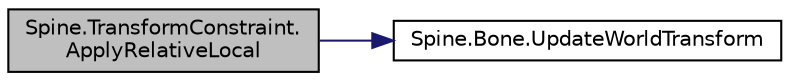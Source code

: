 digraph "Spine.TransformConstraint.ApplyRelativeLocal"
{
 // LATEX_PDF_SIZE
  edge [fontname="Helvetica",fontsize="10",labelfontname="Helvetica",labelfontsize="10"];
  node [fontname="Helvetica",fontsize="10",shape=record];
  rankdir="LR";
  Node1 [label="Spine.TransformConstraint.\lApplyRelativeLocal",height=0.2,width=0.4,color="black", fillcolor="grey75", style="filled", fontcolor="black",tooltip=" "];
  Node1 -> Node2 [color="midnightblue",fontsize="10",style="solid",fontname="Helvetica"];
  Node2 [label="Spine.Bone.UpdateWorldTransform",height=0.2,width=0.4,color="black", fillcolor="white", style="filled",URL="$class_spine_1_1_bone.html#a7cb46c9bf47dc1c82334464ddad0f4f3",tooltip="Computes the world transform using the parent bone and this bone's local transform."];
}
